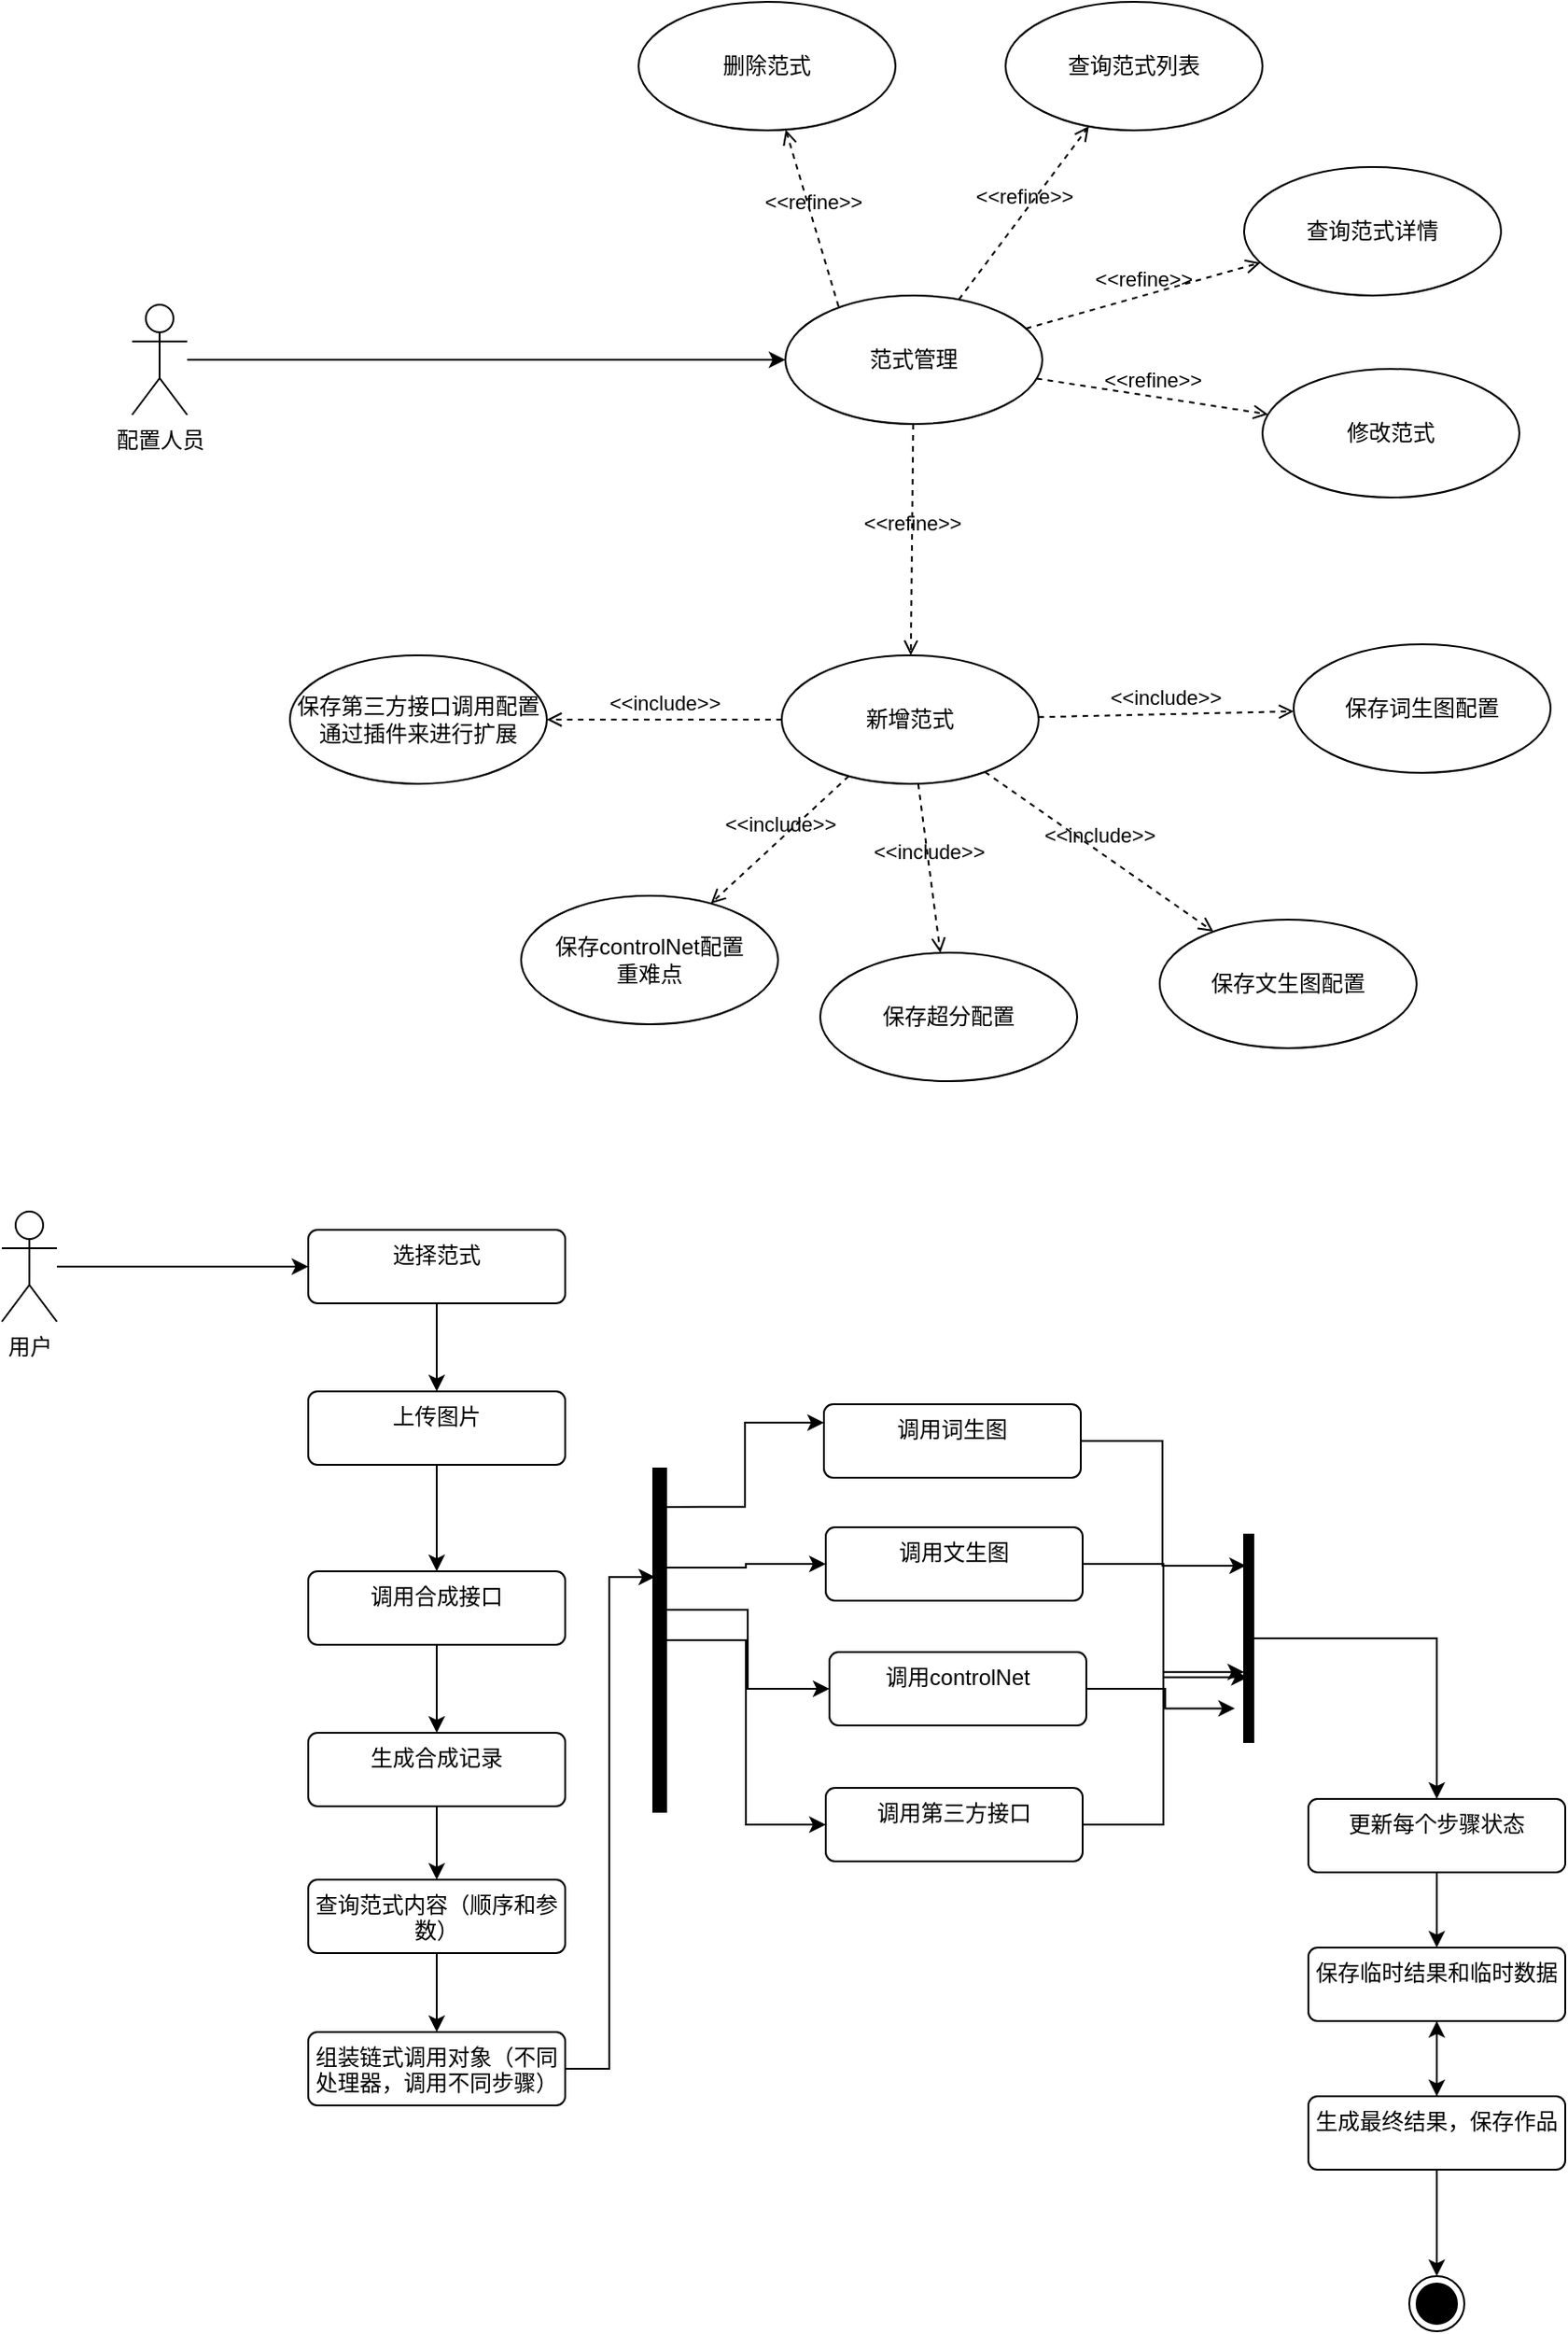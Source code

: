 <mxfile version="21.3.8" type="github">
  <diagram id="C5RBs43oDa-KdzZeNtuy" name="Page-1">
    <mxGraphModel dx="1947" dy="1621" grid="0" gridSize="10" guides="1" tooltips="1" connect="1" arrows="1" fold="1" page="1" pageScale="1" pageWidth="827" pageHeight="1169" background="#ffffff" math="0" shadow="0">
      <root>
        <mxCell id="WIyWlLk6GJQsqaUBKTNV-0" />
        <mxCell id="WIyWlLk6GJQsqaUBKTNV-1" parent="WIyWlLk6GJQsqaUBKTNV-0" />
        <mxCell id="vWXfaH1pGNp-byhTUiaN-63" style="edgeStyle=orthogonalEdgeStyle;rounded=0;orthogonalLoop=1;jettySize=auto;html=1;" edge="1" parent="WIyWlLk6GJQsqaUBKTNV-1" source="vWXfaH1pGNp-byhTUiaN-61" target="vWXfaH1pGNp-byhTUiaN-62">
          <mxGeometry relative="1" as="geometry" />
        </mxCell>
        <mxCell id="vWXfaH1pGNp-byhTUiaN-61" value="配置人员" style="shape=umlActor;verticalLabelPosition=bottom;verticalAlign=top;html=1;" vertex="1" parent="WIyWlLk6GJQsqaUBKTNV-1">
          <mxGeometry x="-606" y="95" width="30" height="60" as="geometry" />
        </mxCell>
        <mxCell id="vWXfaH1pGNp-byhTUiaN-62" value="范式管理" style="ellipse;whiteSpace=wrap;html=1;" vertex="1" parent="WIyWlLk6GJQsqaUBKTNV-1">
          <mxGeometry x="-250" y="90" width="140" height="70" as="geometry" />
        </mxCell>
        <mxCell id="vWXfaH1pGNp-byhTUiaN-65" value="查询范式列表" style="ellipse;whiteSpace=wrap;html=1;" vertex="1" parent="WIyWlLk6GJQsqaUBKTNV-1">
          <mxGeometry x="-130" y="-70" width="140" height="70" as="geometry" />
        </mxCell>
        <mxCell id="vWXfaH1pGNp-byhTUiaN-66" value="查询范式详情" style="ellipse;whiteSpace=wrap;html=1;" vertex="1" parent="WIyWlLk6GJQsqaUBKTNV-1">
          <mxGeometry y="20" width="140" height="70" as="geometry" />
        </mxCell>
        <mxCell id="vWXfaH1pGNp-byhTUiaN-67" value="修改范式" style="ellipse;whiteSpace=wrap;html=1;" vertex="1" parent="WIyWlLk6GJQsqaUBKTNV-1">
          <mxGeometry x="10" y="130" width="140" height="70" as="geometry" />
        </mxCell>
        <mxCell id="vWXfaH1pGNp-byhTUiaN-68" value="删除范式" style="ellipse;whiteSpace=wrap;html=1;" vertex="1" parent="WIyWlLk6GJQsqaUBKTNV-1">
          <mxGeometry x="-330" y="-70" width="140" height="70" as="geometry" />
        </mxCell>
        <mxCell id="vWXfaH1pGNp-byhTUiaN-69" value="新增范式" style="ellipse;whiteSpace=wrap;html=1;" vertex="1" parent="WIyWlLk6GJQsqaUBKTNV-1">
          <mxGeometry x="-252" y="286" width="140" height="70" as="geometry" />
        </mxCell>
        <mxCell id="vWXfaH1pGNp-byhTUiaN-70" value="&amp;lt;&amp;lt;refine&amp;gt;&amp;gt;" style="html=1;verticalAlign=bottom;labelBackgroundColor=none;endArrow=open;endFill=0;dashed=1;rounded=0;" edge="1" parent="WIyWlLk6GJQsqaUBKTNV-1" source="vWXfaH1pGNp-byhTUiaN-62" target="vWXfaH1pGNp-byhTUiaN-67">
          <mxGeometry width="160" relative="1" as="geometry">
            <mxPoint x="-82" y="207" as="sourcePoint" />
            <mxPoint x="78" y="207" as="targetPoint" />
          </mxGeometry>
        </mxCell>
        <mxCell id="vWXfaH1pGNp-byhTUiaN-71" value="&amp;lt;&amp;lt;refine&amp;gt;&amp;gt;" style="html=1;verticalAlign=bottom;labelBackgroundColor=none;endArrow=open;endFill=0;dashed=1;rounded=0;" edge="1" parent="WIyWlLk6GJQsqaUBKTNV-1" source="vWXfaH1pGNp-byhTUiaN-62" target="vWXfaH1pGNp-byhTUiaN-66">
          <mxGeometry width="160" relative="1" as="geometry">
            <mxPoint x="-103" y="145" as="sourcePoint" />
            <mxPoint x="23" y="165" as="targetPoint" />
          </mxGeometry>
        </mxCell>
        <mxCell id="vWXfaH1pGNp-byhTUiaN-72" value="&amp;lt;&amp;lt;refine&amp;gt;&amp;gt;" style="html=1;verticalAlign=bottom;labelBackgroundColor=none;endArrow=open;endFill=0;dashed=1;rounded=0;" edge="1" parent="WIyWlLk6GJQsqaUBKTNV-1" source="vWXfaH1pGNp-byhTUiaN-62" target="vWXfaH1pGNp-byhTUiaN-65">
          <mxGeometry width="160" relative="1" as="geometry">
            <mxPoint x="-190" y="90" as="sourcePoint" />
            <mxPoint x="-62" y="54" as="targetPoint" />
          </mxGeometry>
        </mxCell>
        <mxCell id="vWXfaH1pGNp-byhTUiaN-73" value="&amp;lt;&amp;lt;refine&amp;gt;&amp;gt;" style="html=1;verticalAlign=bottom;labelBackgroundColor=none;endArrow=open;endFill=0;dashed=1;rounded=0;exitX=0.207;exitY=0.086;exitDx=0;exitDy=0;exitPerimeter=0;" edge="1" parent="WIyWlLk6GJQsqaUBKTNV-1" source="vWXfaH1pGNp-byhTUiaN-62" target="vWXfaH1pGNp-byhTUiaN-68">
          <mxGeometry width="160" relative="1" as="geometry">
            <mxPoint x="-240" y="82" as="sourcePoint" />
            <mxPoint x="-170" y="-12" as="targetPoint" />
          </mxGeometry>
        </mxCell>
        <mxCell id="vWXfaH1pGNp-byhTUiaN-74" value="&amp;lt;&amp;lt;refine&amp;gt;&amp;gt;" style="html=1;verticalAlign=bottom;labelBackgroundColor=none;endArrow=open;endFill=0;dashed=1;rounded=0;" edge="1" parent="WIyWlLk6GJQsqaUBKTNV-1" source="vWXfaH1pGNp-byhTUiaN-62" target="vWXfaH1pGNp-byhTUiaN-69">
          <mxGeometry width="160" relative="1" as="geometry">
            <mxPoint x="-172" y="197" as="sourcePoint" />
            <mxPoint x="-46" y="217" as="targetPoint" />
          </mxGeometry>
        </mxCell>
        <mxCell id="vWXfaH1pGNp-byhTUiaN-75" value="保存词生图配置" style="ellipse;whiteSpace=wrap;html=1;" vertex="1" parent="WIyWlLk6GJQsqaUBKTNV-1">
          <mxGeometry x="27" y="280" width="140" height="70" as="geometry" />
        </mxCell>
        <mxCell id="vWXfaH1pGNp-byhTUiaN-76" value="保存文生图配置" style="ellipse;whiteSpace=wrap;html=1;" vertex="1" parent="WIyWlLk6GJQsqaUBKTNV-1">
          <mxGeometry x="-46" y="430" width="140" height="70" as="geometry" />
        </mxCell>
        <mxCell id="vWXfaH1pGNp-byhTUiaN-77" value="保存第三方接口调用配置&lt;br&gt;通过插件来进行扩展" style="ellipse;whiteSpace=wrap;html=1;" vertex="1" parent="WIyWlLk6GJQsqaUBKTNV-1">
          <mxGeometry x="-520" y="286" width="140" height="70" as="geometry" />
        </mxCell>
        <mxCell id="vWXfaH1pGNp-byhTUiaN-78" value="保存controlNet配置&lt;br&gt;重难点" style="ellipse;whiteSpace=wrap;html=1;" vertex="1" parent="WIyWlLk6GJQsqaUBKTNV-1">
          <mxGeometry x="-394" y="417" width="140" height="70" as="geometry" />
        </mxCell>
        <mxCell id="vWXfaH1pGNp-byhTUiaN-79" value="&amp;lt;&amp;lt;include&amp;gt;&amp;gt;" style="html=1;verticalAlign=bottom;labelBackgroundColor=none;endArrow=open;endFill=0;dashed=1;rounded=0;" edge="1" parent="WIyWlLk6GJQsqaUBKTNV-1" source="vWXfaH1pGNp-byhTUiaN-69" target="vWXfaH1pGNp-byhTUiaN-75">
          <mxGeometry width="160" relative="1" as="geometry">
            <mxPoint x="-38" y="280" as="sourcePoint" />
            <mxPoint x="122" y="280" as="targetPoint" />
          </mxGeometry>
        </mxCell>
        <mxCell id="vWXfaH1pGNp-byhTUiaN-80" value="&amp;lt;&amp;lt;include&amp;gt;&amp;gt;" style="html=1;verticalAlign=bottom;labelBackgroundColor=none;endArrow=open;endFill=0;dashed=1;rounded=0;" edge="1" parent="WIyWlLk6GJQsqaUBKTNV-1" source="vWXfaH1pGNp-byhTUiaN-69" target="vWXfaH1pGNp-byhTUiaN-76">
          <mxGeometry x="0.004" width="160" relative="1" as="geometry">
            <mxPoint x="-106" y="300" as="sourcePoint" />
            <mxPoint x="55" y="356" as="targetPoint" />
            <mxPoint as="offset" />
          </mxGeometry>
        </mxCell>
        <mxCell id="vWXfaH1pGNp-byhTUiaN-81" value="&amp;lt;&amp;lt;include&amp;gt;&amp;gt;" style="html=1;verticalAlign=bottom;labelBackgroundColor=none;endArrow=open;endFill=0;dashed=1;rounded=0;" edge="1" parent="WIyWlLk6GJQsqaUBKTNV-1" source="vWXfaH1pGNp-byhTUiaN-69" target="vWXfaH1pGNp-byhTUiaN-78">
          <mxGeometry x="0.004" width="160" relative="1" as="geometry">
            <mxPoint x="-142" y="313" as="sourcePoint" />
            <mxPoint x="-75" y="417" as="targetPoint" />
            <mxPoint as="offset" />
          </mxGeometry>
        </mxCell>
        <mxCell id="vWXfaH1pGNp-byhTUiaN-82" value="&amp;lt;&amp;lt;include&amp;gt;&amp;gt;" style="html=1;verticalAlign=bottom;labelBackgroundColor=none;endArrow=open;endFill=0;dashed=1;rounded=0;" edge="1" parent="WIyWlLk6GJQsqaUBKTNV-1" source="vWXfaH1pGNp-byhTUiaN-69" target="vWXfaH1pGNp-byhTUiaN-77">
          <mxGeometry x="0.004" width="160" relative="1" as="geometry">
            <mxPoint x="-198" y="311" as="sourcePoint" />
            <mxPoint x="-305" y="407" as="targetPoint" />
            <mxPoint as="offset" />
          </mxGeometry>
        </mxCell>
        <mxCell id="vWXfaH1pGNp-byhTUiaN-97" style="edgeStyle=orthogonalEdgeStyle;rounded=0;orthogonalLoop=1;jettySize=auto;html=1;" edge="1" parent="WIyWlLk6GJQsqaUBKTNV-1" source="vWXfaH1pGNp-byhTUiaN-91" target="vWXfaH1pGNp-byhTUiaN-95">
          <mxGeometry relative="1" as="geometry" />
        </mxCell>
        <mxCell id="vWXfaH1pGNp-byhTUiaN-91" value="用户" style="shape=umlActor;verticalLabelPosition=bottom;verticalAlign=top;html=1;" vertex="1" parent="WIyWlLk6GJQsqaUBKTNV-1">
          <mxGeometry x="-677" y="589" width="30" height="60" as="geometry" />
        </mxCell>
        <mxCell id="vWXfaH1pGNp-byhTUiaN-100" style="edgeStyle=orthogonalEdgeStyle;rounded=0;orthogonalLoop=1;jettySize=auto;html=1;entryX=0.5;entryY=0;entryDx=0;entryDy=0;" edge="1" parent="WIyWlLk6GJQsqaUBKTNV-1" source="vWXfaH1pGNp-byhTUiaN-95" target="vWXfaH1pGNp-byhTUiaN-101">
          <mxGeometry relative="1" as="geometry">
            <mxPoint x="-440" y="721" as="targetPoint" />
          </mxGeometry>
        </mxCell>
        <mxCell id="vWXfaH1pGNp-byhTUiaN-95" value="选择范式" style="html=1;align=center;verticalAlign=top;rounded=1;absoluteArcSize=1;arcSize=10;dashed=0;whiteSpace=wrap;" vertex="1" parent="WIyWlLk6GJQsqaUBKTNV-1">
          <mxGeometry x="-510" y="599" width="140" height="40" as="geometry" />
        </mxCell>
        <mxCell id="vWXfaH1pGNp-byhTUiaN-125" style="edgeStyle=orthogonalEdgeStyle;rounded=0;orthogonalLoop=1;jettySize=auto;html=1;" edge="1" parent="WIyWlLk6GJQsqaUBKTNV-1" source="vWXfaH1pGNp-byhTUiaN-101" target="vWXfaH1pGNp-byhTUiaN-124">
          <mxGeometry relative="1" as="geometry" />
        </mxCell>
        <mxCell id="vWXfaH1pGNp-byhTUiaN-101" value="上传图片" style="html=1;align=center;verticalAlign=top;rounded=1;absoluteArcSize=1;arcSize=10;dashed=0;whiteSpace=wrap;" vertex="1" parent="WIyWlLk6GJQsqaUBKTNV-1">
          <mxGeometry x="-510" y="687" width="140" height="40" as="geometry" />
        </mxCell>
        <mxCell id="vWXfaH1pGNp-byhTUiaN-138" style="edgeStyle=orthogonalEdgeStyle;rounded=0;orthogonalLoop=1;jettySize=auto;html=1;entryX=0.5;entryY=0;entryDx=0;entryDy=0;" edge="1" parent="WIyWlLk6GJQsqaUBKTNV-1" source="vWXfaH1pGNp-byhTUiaN-102" target="vWXfaH1pGNp-byhTUiaN-137">
          <mxGeometry relative="1" as="geometry" />
        </mxCell>
        <mxCell id="vWXfaH1pGNp-byhTUiaN-102" value="查询范式内容（顺序和参数）" style="html=1;align=center;verticalAlign=top;rounded=1;absoluteArcSize=1;arcSize=10;dashed=0;whiteSpace=wrap;" vertex="1" parent="WIyWlLk6GJQsqaUBKTNV-1">
          <mxGeometry x="-510" y="953" width="140" height="40" as="geometry" />
        </mxCell>
        <mxCell id="vWXfaH1pGNp-byhTUiaN-116" style="edgeStyle=orthogonalEdgeStyle;rounded=0;orthogonalLoop=1;jettySize=auto;html=1;entryX=0.2;entryY=0.15;entryDx=0;entryDy=0;entryPerimeter=0;" edge="1" parent="WIyWlLk6GJQsqaUBKTNV-1" source="vWXfaH1pGNp-byhTUiaN-103" target="vWXfaH1pGNp-byhTUiaN-115">
          <mxGeometry relative="1" as="geometry" />
        </mxCell>
        <mxCell id="vWXfaH1pGNp-byhTUiaN-103" value="调用词生图" style="html=1;align=center;verticalAlign=top;rounded=1;absoluteArcSize=1;arcSize=10;dashed=0;whiteSpace=wrap;" vertex="1" parent="WIyWlLk6GJQsqaUBKTNV-1">
          <mxGeometry x="-229" y="694" width="140" height="40" as="geometry" />
        </mxCell>
        <mxCell id="vWXfaH1pGNp-byhTUiaN-118" style="edgeStyle=orthogonalEdgeStyle;rounded=0;orthogonalLoop=1;jettySize=auto;html=1;entryX=0.4;entryY=0.688;entryDx=0;entryDy=0;entryPerimeter=0;" edge="1" parent="WIyWlLk6GJQsqaUBKTNV-1" source="vWXfaH1pGNp-byhTUiaN-104" target="vWXfaH1pGNp-byhTUiaN-115">
          <mxGeometry relative="1" as="geometry" />
        </mxCell>
        <mxCell id="vWXfaH1pGNp-byhTUiaN-104" value="调用文生图" style="html=1;align=center;verticalAlign=top;rounded=1;absoluteArcSize=1;arcSize=10;dashed=0;whiteSpace=wrap;" vertex="1" parent="WIyWlLk6GJQsqaUBKTNV-1">
          <mxGeometry x="-228" y="761" width="140" height="40" as="geometry" />
        </mxCell>
        <mxCell id="vWXfaH1pGNp-byhTUiaN-119" style="edgeStyle=orthogonalEdgeStyle;rounded=0;orthogonalLoop=1;jettySize=auto;html=1;entryX=-1;entryY=0.838;entryDx=0;entryDy=0;entryPerimeter=0;" edge="1" parent="WIyWlLk6GJQsqaUBKTNV-1" source="vWXfaH1pGNp-byhTUiaN-105" target="vWXfaH1pGNp-byhTUiaN-115">
          <mxGeometry relative="1" as="geometry" />
        </mxCell>
        <mxCell id="vWXfaH1pGNp-byhTUiaN-105" value="调用controlNet" style="html=1;align=center;verticalAlign=top;rounded=1;absoluteArcSize=1;arcSize=10;dashed=0;whiteSpace=wrap;" vertex="1" parent="WIyWlLk6GJQsqaUBKTNV-1">
          <mxGeometry x="-226" y="829" width="140" height="40" as="geometry" />
        </mxCell>
        <mxCell id="vWXfaH1pGNp-byhTUiaN-120" style="edgeStyle=orthogonalEdgeStyle;rounded=0;orthogonalLoop=1;jettySize=auto;html=1;entryX=0;entryY=0.663;entryDx=0;entryDy=0;entryPerimeter=0;" edge="1" parent="WIyWlLk6GJQsqaUBKTNV-1" source="vWXfaH1pGNp-byhTUiaN-106" target="vWXfaH1pGNp-byhTUiaN-115">
          <mxGeometry relative="1" as="geometry" />
        </mxCell>
        <mxCell id="vWXfaH1pGNp-byhTUiaN-106" value="调用第三方接口" style="html=1;align=center;verticalAlign=top;rounded=1;absoluteArcSize=1;arcSize=10;dashed=0;whiteSpace=wrap;" vertex="1" parent="WIyWlLk6GJQsqaUBKTNV-1">
          <mxGeometry x="-228" y="903" width="140" height="40" as="geometry" />
        </mxCell>
        <mxCell id="vWXfaH1pGNp-byhTUiaN-110" style="edgeStyle=orthogonalEdgeStyle;rounded=0;orthogonalLoop=1;jettySize=auto;html=1;entryX=0;entryY=0.25;entryDx=0;entryDy=0;exitX=0.8;exitY=0.112;exitDx=0;exitDy=0;exitPerimeter=0;" edge="1" parent="WIyWlLk6GJQsqaUBKTNV-1" source="vWXfaH1pGNp-byhTUiaN-107" target="vWXfaH1pGNp-byhTUiaN-103">
          <mxGeometry relative="1" as="geometry" />
        </mxCell>
        <mxCell id="vWXfaH1pGNp-byhTUiaN-111" style="edgeStyle=orthogonalEdgeStyle;rounded=0;orthogonalLoop=1;jettySize=auto;html=1;exitX=0.6;exitY=0.289;exitDx=0;exitDy=0;exitPerimeter=0;" edge="1" parent="WIyWlLk6GJQsqaUBKTNV-1" source="vWXfaH1pGNp-byhTUiaN-107" target="vWXfaH1pGNp-byhTUiaN-104">
          <mxGeometry relative="1" as="geometry" />
        </mxCell>
        <mxCell id="vWXfaH1pGNp-byhTUiaN-112" style="edgeStyle=orthogonalEdgeStyle;rounded=0;orthogonalLoop=1;jettySize=auto;html=1;exitX=1;exitY=0.412;exitDx=0;exitDy=0;exitPerimeter=0;" edge="1" parent="WIyWlLk6GJQsqaUBKTNV-1" source="vWXfaH1pGNp-byhTUiaN-107" target="vWXfaH1pGNp-byhTUiaN-105">
          <mxGeometry relative="1" as="geometry" />
        </mxCell>
        <mxCell id="vWXfaH1pGNp-byhTUiaN-113" style="edgeStyle=orthogonalEdgeStyle;rounded=0;orthogonalLoop=1;jettySize=auto;html=1;" edge="1" parent="WIyWlLk6GJQsqaUBKTNV-1" source="vWXfaH1pGNp-byhTUiaN-107" target="vWXfaH1pGNp-byhTUiaN-106">
          <mxGeometry relative="1" as="geometry" />
        </mxCell>
        <mxCell id="vWXfaH1pGNp-byhTUiaN-107" value="" style="html=1;points=[];perimeter=orthogonalPerimeter;fillColor=strokeColor;" vertex="1" parent="WIyWlLk6GJQsqaUBKTNV-1">
          <mxGeometry x="-322" y="729" width="7" height="187" as="geometry" />
        </mxCell>
        <mxCell id="vWXfaH1pGNp-byhTUiaN-122" style="edgeStyle=orthogonalEdgeStyle;rounded=0;orthogonalLoop=1;jettySize=auto;html=1;" edge="1" parent="WIyWlLk6GJQsqaUBKTNV-1" source="vWXfaH1pGNp-byhTUiaN-115" target="vWXfaH1pGNp-byhTUiaN-121">
          <mxGeometry relative="1" as="geometry" />
        </mxCell>
        <mxCell id="vWXfaH1pGNp-byhTUiaN-115" value="" style="html=1;points=[];perimeter=orthogonalPerimeter;fillColor=strokeColor;" vertex="1" parent="WIyWlLk6GJQsqaUBKTNV-1">
          <mxGeometry y="765" width="5" height="113" as="geometry" />
        </mxCell>
        <mxCell id="vWXfaH1pGNp-byhTUiaN-145" style="edgeStyle=orthogonalEdgeStyle;rounded=0;orthogonalLoop=1;jettySize=auto;html=1;" edge="1" parent="WIyWlLk6GJQsqaUBKTNV-1" source="vWXfaH1pGNp-byhTUiaN-121" target="vWXfaH1pGNp-byhTUiaN-144">
          <mxGeometry relative="1" as="geometry" />
        </mxCell>
        <mxCell id="vWXfaH1pGNp-byhTUiaN-121" value="更新每个步骤状态" style="html=1;align=center;verticalAlign=top;rounded=1;absoluteArcSize=1;arcSize=10;dashed=0;whiteSpace=wrap;" vertex="1" parent="WIyWlLk6GJQsqaUBKTNV-1">
          <mxGeometry x="35" y="909" width="140" height="40" as="geometry" />
        </mxCell>
        <mxCell id="vWXfaH1pGNp-byhTUiaN-135" style="edgeStyle=orthogonalEdgeStyle;rounded=0;orthogonalLoop=1;jettySize=auto;html=1;" edge="1" parent="WIyWlLk6GJQsqaUBKTNV-1" source="vWXfaH1pGNp-byhTUiaN-123" target="vWXfaH1pGNp-byhTUiaN-102">
          <mxGeometry relative="1" as="geometry" />
        </mxCell>
        <mxCell id="vWXfaH1pGNp-byhTUiaN-123" value="生成合成记录" style="html=1;align=center;verticalAlign=top;rounded=1;absoluteArcSize=1;arcSize=10;dashed=0;whiteSpace=wrap;" vertex="1" parent="WIyWlLk6GJQsqaUBKTNV-1">
          <mxGeometry x="-510" y="873" width="140" height="40" as="geometry" />
        </mxCell>
        <mxCell id="vWXfaH1pGNp-byhTUiaN-134" style="edgeStyle=orthogonalEdgeStyle;rounded=0;orthogonalLoop=1;jettySize=auto;html=1;entryX=0.5;entryY=0;entryDx=0;entryDy=0;" edge="1" parent="WIyWlLk6GJQsqaUBKTNV-1" source="vWXfaH1pGNp-byhTUiaN-124" target="vWXfaH1pGNp-byhTUiaN-123">
          <mxGeometry relative="1" as="geometry" />
        </mxCell>
        <mxCell id="vWXfaH1pGNp-byhTUiaN-124" value="调用合成接口" style="html=1;align=center;verticalAlign=top;rounded=1;absoluteArcSize=1;arcSize=10;dashed=0;whiteSpace=wrap;" vertex="1" parent="WIyWlLk6GJQsqaUBKTNV-1">
          <mxGeometry x="-510" y="785" width="140" height="40" as="geometry" />
        </mxCell>
        <mxCell id="vWXfaH1pGNp-byhTUiaN-143" style="edgeStyle=orthogonalEdgeStyle;rounded=0;orthogonalLoop=1;jettySize=auto;html=1;entryX=0.5;entryY=0;entryDx=0;entryDy=0;" edge="1" parent="WIyWlLk6GJQsqaUBKTNV-1" source="vWXfaH1pGNp-byhTUiaN-131" target="vWXfaH1pGNp-byhTUiaN-141">
          <mxGeometry relative="1" as="geometry" />
        </mxCell>
        <mxCell id="vWXfaH1pGNp-byhTUiaN-147" value="" style="edgeStyle=orthogonalEdgeStyle;rounded=0;orthogonalLoop=1;jettySize=auto;html=1;" edge="1" parent="WIyWlLk6GJQsqaUBKTNV-1" source="vWXfaH1pGNp-byhTUiaN-131" target="vWXfaH1pGNp-byhTUiaN-144">
          <mxGeometry relative="1" as="geometry" />
        </mxCell>
        <mxCell id="vWXfaH1pGNp-byhTUiaN-131" value="生成最终结果，保存作品" style="html=1;align=center;verticalAlign=top;rounded=1;absoluteArcSize=1;arcSize=10;dashed=0;whiteSpace=wrap;" vertex="1" parent="WIyWlLk6GJQsqaUBKTNV-1">
          <mxGeometry x="35" y="1071" width="140" height="40" as="geometry" />
        </mxCell>
        <mxCell id="vWXfaH1pGNp-byhTUiaN-139" style="edgeStyle=orthogonalEdgeStyle;rounded=0;orthogonalLoop=1;jettySize=auto;html=1;entryX=0.143;entryY=0.316;entryDx=0;entryDy=0;entryPerimeter=0;" edge="1" parent="WIyWlLk6GJQsqaUBKTNV-1" source="vWXfaH1pGNp-byhTUiaN-137" target="vWXfaH1pGNp-byhTUiaN-107">
          <mxGeometry relative="1" as="geometry" />
        </mxCell>
        <mxCell id="vWXfaH1pGNp-byhTUiaN-137" value="组装链式调用对象（不同处理器，调用不同步骤）" style="html=1;align=center;verticalAlign=top;rounded=1;absoluteArcSize=1;arcSize=10;dashed=0;whiteSpace=wrap;" vertex="1" parent="WIyWlLk6GJQsqaUBKTNV-1">
          <mxGeometry x="-510" y="1036" width="140" height="40" as="geometry" />
        </mxCell>
        <mxCell id="vWXfaH1pGNp-byhTUiaN-141" value="" style="ellipse;html=1;shape=endState;fillColor=strokeColor;" vertex="1" parent="WIyWlLk6GJQsqaUBKTNV-1">
          <mxGeometry x="90" y="1169" width="30" height="30" as="geometry" />
        </mxCell>
        <mxCell id="vWXfaH1pGNp-byhTUiaN-146" style="edgeStyle=orthogonalEdgeStyle;rounded=0;orthogonalLoop=1;jettySize=auto;html=1;" edge="1" parent="WIyWlLk6GJQsqaUBKTNV-1" source="vWXfaH1pGNp-byhTUiaN-144" target="vWXfaH1pGNp-byhTUiaN-131">
          <mxGeometry relative="1" as="geometry" />
        </mxCell>
        <mxCell id="vWXfaH1pGNp-byhTUiaN-144" value="保存临时结果和临时数据" style="html=1;align=center;verticalAlign=top;rounded=1;absoluteArcSize=1;arcSize=10;dashed=0;whiteSpace=wrap;" vertex="1" parent="WIyWlLk6GJQsqaUBKTNV-1">
          <mxGeometry x="35" y="990" width="140" height="40" as="geometry" />
        </mxCell>
        <mxCell id="vWXfaH1pGNp-byhTUiaN-149" value="保存超分配置" style="ellipse;whiteSpace=wrap;html=1;" vertex="1" parent="WIyWlLk6GJQsqaUBKTNV-1">
          <mxGeometry x="-231" y="448" width="140" height="70" as="geometry" />
        </mxCell>
        <mxCell id="vWXfaH1pGNp-byhTUiaN-150" value="&amp;lt;&amp;lt;include&amp;gt;&amp;gt;" style="html=1;verticalAlign=bottom;labelBackgroundColor=none;endArrow=open;endFill=0;dashed=1;rounded=0;" edge="1" parent="WIyWlLk6GJQsqaUBKTNV-1" source="vWXfaH1pGNp-byhTUiaN-69" target="vWXfaH1pGNp-byhTUiaN-149">
          <mxGeometry x="0.004" width="160" relative="1" as="geometry">
            <mxPoint x="-131" y="359" as="sourcePoint" />
            <mxPoint x="-7" y="447" as="targetPoint" />
            <mxPoint as="offset" />
          </mxGeometry>
        </mxCell>
      </root>
    </mxGraphModel>
  </diagram>
</mxfile>
